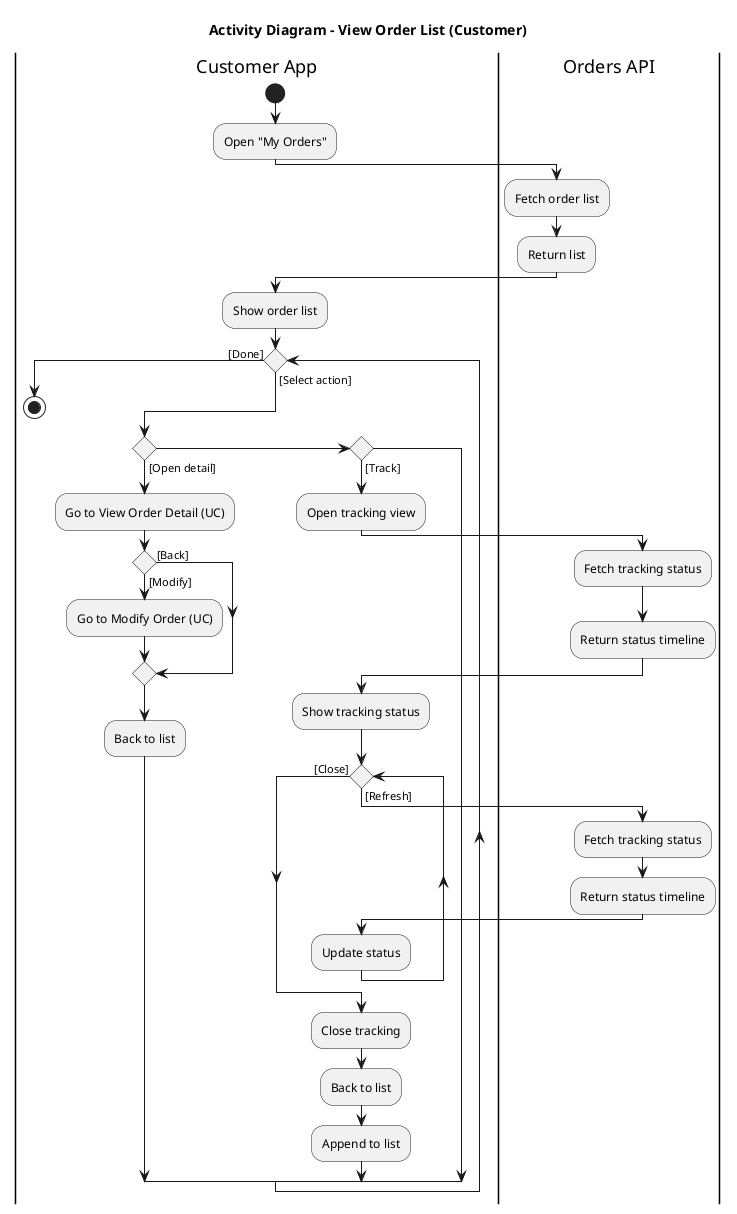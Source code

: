 @startuml Activity_View_Order_List
title Activity Diagram - View Order List (Customer)

|Customer App|
start
:Open "My Orders";

|Orders API|
:Fetch order list;
:Return list;

|Customer App|
:Show order list;

while () is ([Select action])
  if () then ([Open detail])
    :Go to View Order Detail (UC);
    if () then ([Modify])
      :Go to Modify Order (UC);
    else ([Back])
    endif
    :Back to list;

  elseif () then ([Track])
    :Open tracking view;
    |Orders API|
    :Fetch tracking status;
    :Return status timeline;
    |Customer App|
    :Show tracking status;
    while () is ([Refresh])
      |Orders API|
      :Fetch tracking status;
      :Return status timeline;
      |Customer App|
      :Update status;
    endwhile ([Close])
    :Close tracking;
    :Back to list;

    |Customer App|
    :Append to list;
  endif
endwhile ([Done])

stop
@enduml
